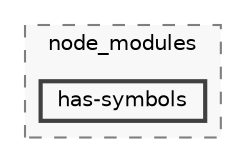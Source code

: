 digraph "backend/node_modules/has-symbols"
{
 // LATEX_PDF_SIZE
  bgcolor="transparent";
  edge [fontname=Helvetica,fontsize=10,labelfontname=Helvetica,labelfontsize=10];
  node [fontname=Helvetica,fontsize=10,shape=box,height=0.2,width=0.4];
  compound=true
  subgraph clusterdir_86dbea9de526ba50b112ba867d8b4b1f {
    graph [ bgcolor="#f8f8f8", pencolor="grey50", label="node_modules", fontname=Helvetica,fontsize=10 style="filled,dashed", URL="dir_86dbea9de526ba50b112ba867d8b4b1f.html",tooltip=""]
  dir_6beb8ba6bf949ba7a21b2bfcb1e9ba51 [label="has-symbols", fillcolor="#f8f8f8", color="grey25", style="filled,bold", URL="dir_6beb8ba6bf949ba7a21b2bfcb1e9ba51.html",tooltip=""];
  }
}
